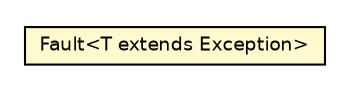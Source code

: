 #!/usr/local/bin/dot
#
# Class diagram 
# Generated by UMLGraph version R5_6-24-gf6e263 (http://www.umlgraph.org/)
#

digraph G {
	edge [fontname="Helvetica",fontsize=10,labelfontname="Helvetica",labelfontsize=10];
	node [fontname="Helvetica",fontsize=10,shape=plaintext];
	nodesep=0.25;
	ranksep=0.5;
	// sabina.Fault<T extends java.lang.Exception>
	c341 [label=<<table title="sabina.Fault" border="0" cellborder="1" cellspacing="0" cellpadding="2" port="p" bgcolor="lemonChiffon" href="./Fault.html">
		<tr><td><table border="0" cellspacing="0" cellpadding="1">
<tr><td align="center" balign="center"> Fault&lt;T extends Exception&gt; </td></tr>
		</table></td></tr>
		</table>>, URL="./Fault.html", fontname="Helvetica", fontcolor="black", fontsize=9.0];
}

